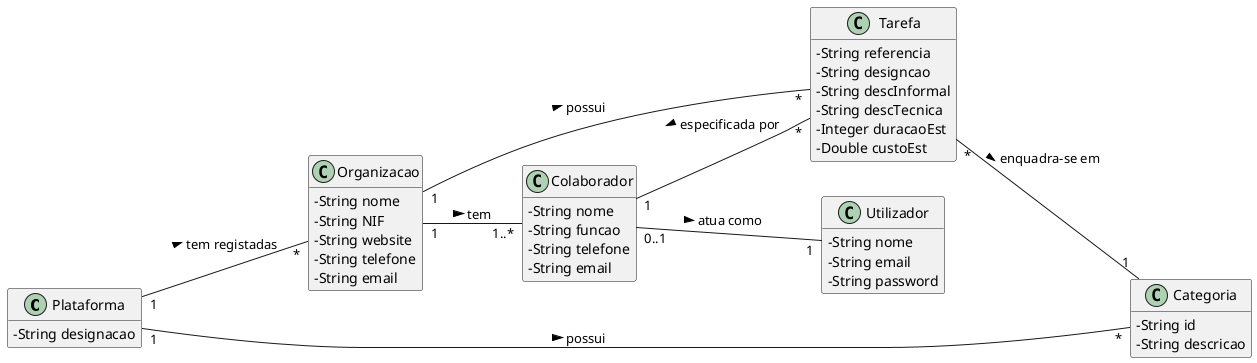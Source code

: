 @startuml
hide methods
left to right direction
skinparam classAttributeIconSize 0


class Plataforma {
  -String designacao
}

class Organizacao {
  -String nome
  -String NIF
  -String website
  -String telefone
  -String email
}

class Tarefa {
  -String referencia
  -String designcao
  -String descInformal
  -String descTecnica
  -Integer duracaoEst
  -Double custoEst
}

class Categoria {
  -String id
  -String descricao
}

class Colaborador {
  -String nome
  -String funcao
  -String telefone
  -String email
}

class Utilizador {
  -String nome
  -String email
  -String password
}

Plataforma "1" -- "*" Organizacao : tem registadas >
Plataforma "1" -- "*" Categoria : possui >
Organizacao "1" -- "*" Tarefa: possui >
Colaborador "1" -- "*" Tarefa: especificada por <
Colaborador "0..1" -- "1" Utilizador: atua como >
Tarefa "*" -- "1" Categoria: enquadra-se em >
Organizacao "1" -- "1..*" Colaborador : tem >


@enduml

